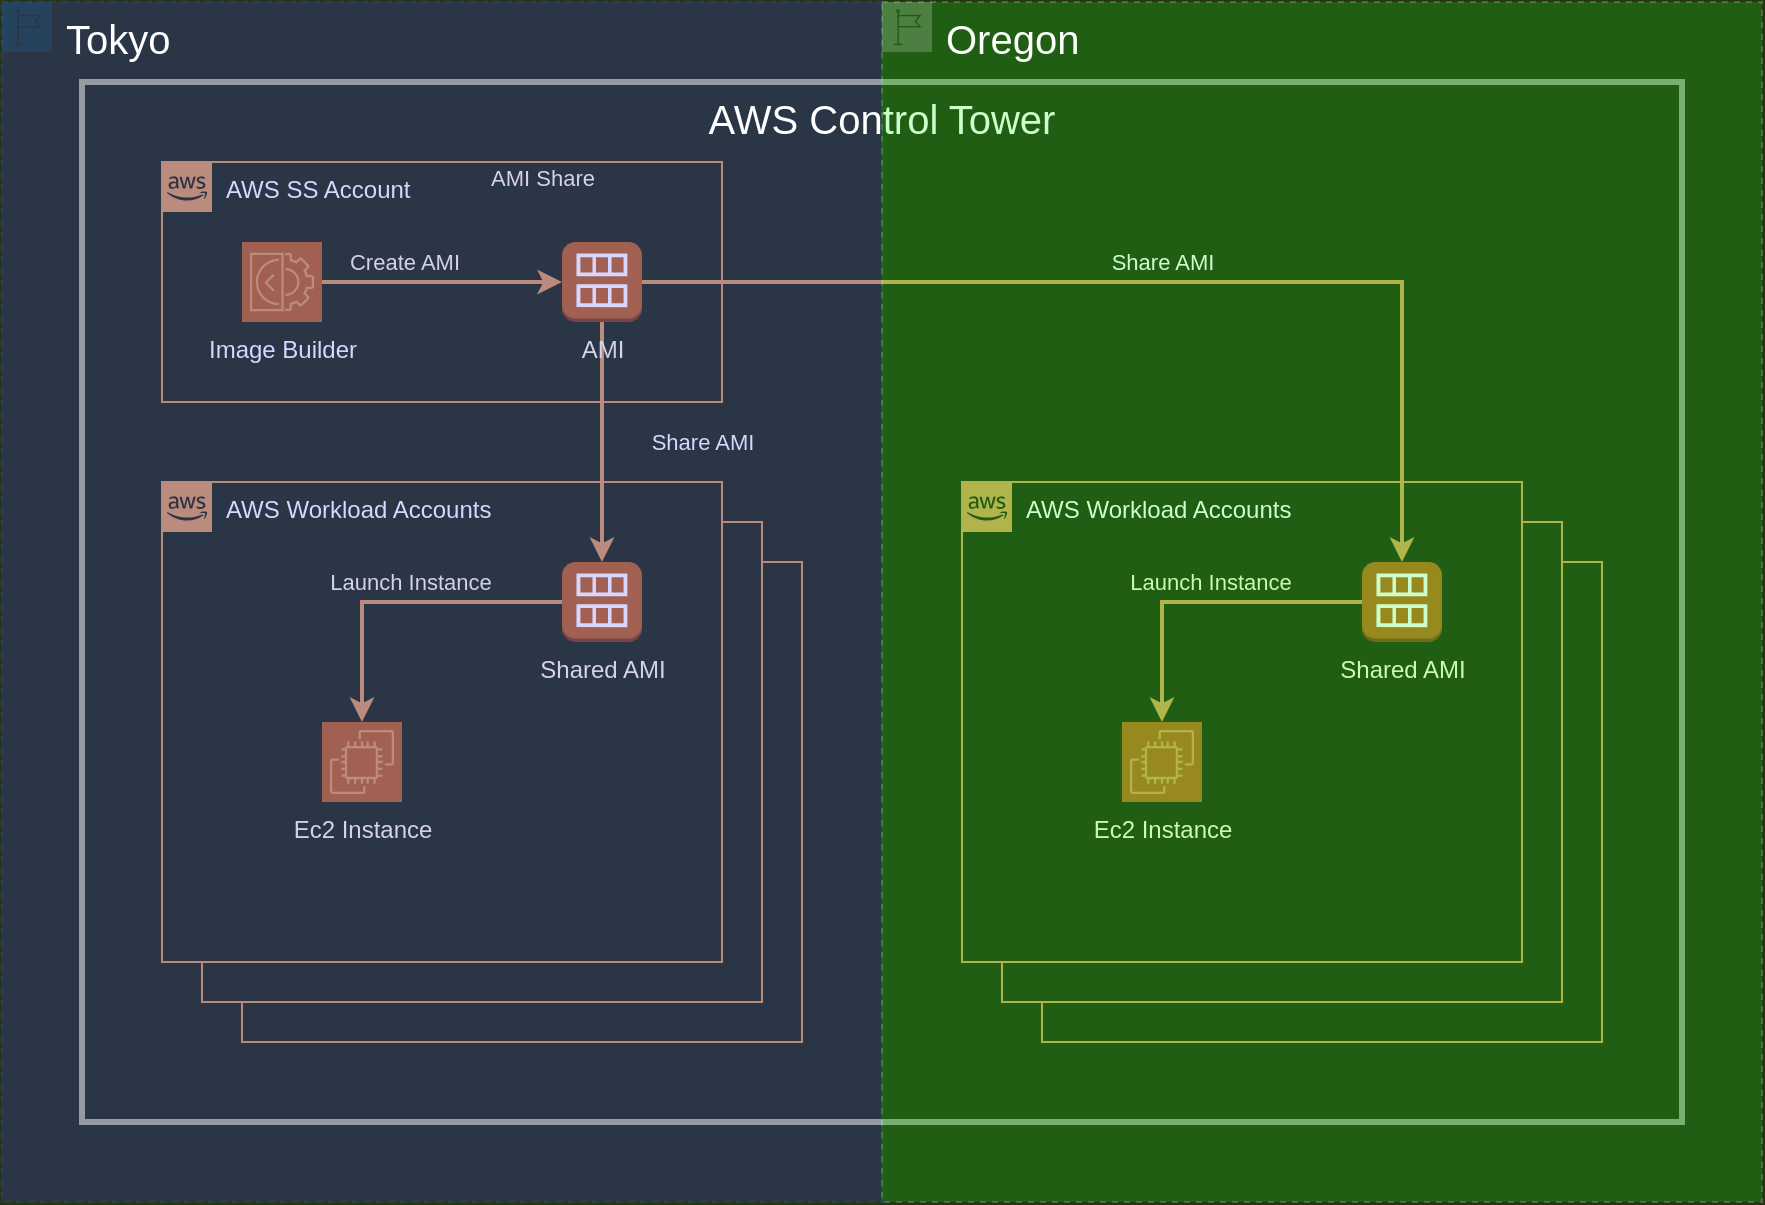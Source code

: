 <mxfile version="15.9.6" type="github">
  <diagram id="XoVoHr5pseKWL6vivK5B" name="Page-1">
    <mxGraphModel dx="1802" dy="649" grid="1" gridSize="10" guides="1" tooltips="1" connect="1" arrows="1" fold="1" page="0" pageScale="1" pageWidth="827" pageHeight="1169" background="#283618" math="0" shadow="0">
      <root>
        <mxCell id="0" />
        <mxCell id="1" parent="0" />
        <mxCell id="lBNni2tav2I2LbvRLJ6z-1" value="&lt;font color=&quot;#ffffff&quot;&gt;AWS SS Account&lt;/font&gt;" style="points=[[0,0],[0.25,0],[0.5,0],[0.75,0],[1,0],[1,0.25],[1,0.5],[1,0.75],[1,1],[0.75,1],[0.5,1],[0.25,1],[0,1],[0,0.75],[0,0.5],[0,0.25]];outlineConnect=0;html=1;whiteSpace=wrap;fontSize=12;fontStyle=0;shape=mxgraph.aws4.group;grIcon=mxgraph.aws4.group_aws_cloud_alt;strokeColor=#DDA15E;fillColor=none;verticalAlign=top;align=left;spacingLeft=30;fontColor=#FEFAE0;dashed=0;" parent="1" vertex="1">
          <mxGeometry x="80" y="520" width="280" height="120" as="geometry" />
        </mxCell>
        <mxCell id="lBNni2tav2I2LbvRLJ6z-2" value="&lt;font color=&quot;#ffffff&quot;&gt;AWS Workload Accounts&lt;/font&gt;" style="points=[[0,0],[0.25,0],[0.5,0],[0.75,0],[1,0],[1,0.25],[1,0.5],[1,0.75],[1,1],[0.75,1],[0.5,1],[0.25,1],[0,1],[0,0.75],[0,0.5],[0,0.25]];outlineConnect=0;html=1;whiteSpace=wrap;fontSize=12;fontStyle=0;shape=mxgraph.aws4.group;grIcon=mxgraph.aws4.group_aws_cloud_alt;strokeColor=#DDA15E;fillColor=none;verticalAlign=top;align=left;spacingLeft=30;fontColor=#FEFAE0;dashed=0;" parent="1" vertex="1">
          <mxGeometry x="80" y="680" width="280" height="240" as="geometry" />
        </mxCell>
        <mxCell id="lBNni2tav2I2LbvRLJ6z-6" style="edgeStyle=orthogonalEdgeStyle;rounded=0;orthogonalLoop=1;jettySize=auto;html=1;entryX=0;entryY=0.5;entryDx=0;entryDy=0;entryPerimeter=0;fillColor=#BC6C25;strokeColor=#DDA15E;strokeWidth=2;labelBackgroundColor=#283618;fontColor=#FEFAE0;" parent="1" source="lBNni2tav2I2LbvRLJ6z-4" target="lBNni2tav2I2LbvRLJ6z-5" edge="1">
          <mxGeometry relative="1" as="geometry" />
        </mxCell>
        <mxCell id="lBNni2tav2I2LbvRLJ6z-7" value="Create AMI" style="edgeLabel;html=1;align=center;verticalAlign=middle;resizable=0;points=[];labelBackgroundColor=none;fontColor=#FEFAE0;" parent="lBNni2tav2I2LbvRLJ6z-6" vertex="1" connectable="0">
          <mxGeometry x="0.108" y="1" relative="1" as="geometry">
            <mxPoint x="-26" y="-9" as="offset" />
          </mxGeometry>
        </mxCell>
        <mxCell id="lBNni2tav2I2LbvRLJ6z-4" value="&lt;font color=&quot;#ffffff&quot;&gt;Image Builder&lt;/font&gt;" style="sketch=0;points=[[0,0,0],[0.25,0,0],[0.5,0,0],[0.75,0,0],[1,0,0],[0,1,0],[0.25,1,0],[0.5,1,0],[0.75,1,0],[1,1,0],[0,0.25,0],[0,0.5,0],[0,0.75,0],[1,0.25,0],[1,0.5,0],[1,0.75,0]];outlineConnect=0;fontColor=#FEFAE0;gradientDirection=north;fillColor=#BC6C25;strokeColor=#DDA15E;dashed=0;verticalLabelPosition=bottom;verticalAlign=top;align=center;html=1;fontSize=12;fontStyle=0;aspect=fixed;shape=mxgraph.aws4.resourceIcon;resIcon=mxgraph.aws4.ec2_image_builder;" parent="1" vertex="1">
          <mxGeometry x="120" y="560" width="40" height="40" as="geometry" />
        </mxCell>
        <mxCell id="lBNni2tav2I2LbvRLJ6z-11" value="&lt;font color=&quot;#ffffff&quot;&gt;Share AMI&lt;/font&gt;" style="edgeStyle=orthogonalEdgeStyle;rounded=0;orthogonalLoop=1;jettySize=auto;html=1;entryX=0.5;entryY=0;entryDx=0;entryDy=0;entryPerimeter=0;strokeColor=#DDA15E;strokeWidth=2;fillColor=#BC6C25;fontColor=#FEFAE0;labelBackgroundColor=none;" parent="1" source="lBNni2tav2I2LbvRLJ6z-5" target="lBNni2tav2I2LbvRLJ6z-9" edge="1">
          <mxGeometry y="50" relative="1" as="geometry">
            <Array as="points">
              <mxPoint x="300" y="710" />
              <mxPoint x="300" y="710" />
            </Array>
            <mxPoint as="offset" />
          </mxGeometry>
        </mxCell>
        <mxCell id="lBNni2tav2I2LbvRLJ6z-14" value="AMI Share" style="edgeLabel;html=1;align=center;verticalAlign=middle;resizable=0;points=[];labelBackgroundColor=none;rounded=0;fontColor=#FEFAE0;strokeColor=#DDA15E;strokeWidth=2;fillColor=#BC6C25;endArrow=classic;" parent="lBNni2tav2I2LbvRLJ6z-11" vertex="1" connectable="0">
          <mxGeometry x="0.013" y="1" relative="1" as="geometry">
            <mxPoint x="-31" y="-133" as="offset" />
          </mxGeometry>
        </mxCell>
        <mxCell id="G337Lv8Ui-S7EembJtlw-8" value="&lt;p&gt;&lt;br&gt;&lt;/p&gt;" style="edgeLabel;html=1;align=center;verticalAlign=middle;resizable=0;points=[];fontColor=#FEFAE0;labelBackgroundColor=#283618;" vertex="1" connectable="0" parent="lBNni2tav2I2LbvRLJ6z-11">
          <mxGeometry y="-3" relative="1" as="geometry">
            <mxPoint as="offset" />
          </mxGeometry>
        </mxCell>
        <mxCell id="lBNni2tav2I2LbvRLJ6z-5" value="AMI" style="outlineConnect=0;dashed=0;verticalLabelPosition=bottom;verticalAlign=top;align=center;html=1;shape=mxgraph.aws3.ami;fillColor=#BC6C25;fontColor=#FEFAE0;strokeColor=#DDA15E;" parent="1" vertex="1">
          <mxGeometry x="280" y="560" width="40" height="40" as="geometry" />
        </mxCell>
        <mxCell id="lBNni2tav2I2LbvRLJ6z-18" style="edgeStyle=orthogonalEdgeStyle;rounded=0;orthogonalLoop=1;jettySize=auto;html=1;strokeColor=#DDA15E;strokeWidth=2;fillColor=#BC6C25;labelBackgroundColor=#283618;fontColor=#FEFAE0;" parent="1" source="lBNni2tav2I2LbvRLJ6z-9" target="lBNni2tav2I2LbvRLJ6z-15" edge="1">
          <mxGeometry relative="1" as="geometry" />
        </mxCell>
        <mxCell id="lBNni2tav2I2LbvRLJ6z-20" value="Launch Instance" style="edgeLabel;html=1;align=center;verticalAlign=middle;resizable=0;points=[];labelBackgroundColor=none;rounded=0;fontColor=#FEFAE0;strokeColor=#DDA15E;strokeWidth=2;fillColor=#BC6C25;endArrow=classic;" parent="lBNni2tav2I2LbvRLJ6z-18" vertex="1" connectable="0">
          <mxGeometry x="-0.212" y="3" relative="1" as="geometry">
            <mxPoint x="-13" y="-13" as="offset" />
          </mxGeometry>
        </mxCell>
        <mxCell id="lBNni2tav2I2LbvRLJ6z-9" value="Shared AMI" style="outlineConnect=0;dashed=0;verticalLabelPosition=bottom;verticalAlign=top;align=center;html=1;shape=mxgraph.aws3.ami;fillColor=#BC6C25;fontColor=#FEFAE0;strokeColor=#DDA15E;" parent="1" vertex="1">
          <mxGeometry x="280" y="720" width="40" height="40" as="geometry" />
        </mxCell>
        <mxCell id="lBNni2tav2I2LbvRLJ6z-15" value="Ec2 Instance" style="sketch=0;points=[[0,0,0],[0.25,0,0],[0.5,0,0],[0.75,0,0],[1,0,0],[0,1,0],[0.25,1,0],[0.5,1,0],[0.75,1,0],[1,1,0],[0,0.25,0],[0,0.5,0],[0,0.75,0],[1,0.25,0],[1,0.5,0],[1,0.75,0]];outlineConnect=0;fontColor=#FEFAE0;gradientDirection=north;fillColor=#BC6C25;strokeColor=#DDA15E;dashed=0;verticalLabelPosition=bottom;verticalAlign=top;align=center;html=1;fontSize=12;fontStyle=0;aspect=fixed;shape=mxgraph.aws4.resourceIcon;resIcon=mxgraph.aws4.ec2;" parent="1" vertex="1">
          <mxGeometry x="160" y="800" width="40" height="40" as="geometry" />
        </mxCell>
        <mxCell id="lBNni2tav2I2LbvRLJ6z-26" value="" style="endArrow=none;html=1;strokeColor=#DDA15E;dashed=0;fontSize=12;fontColor=#FEFAE0;fontStyle=0;align=left;verticalAlign=top;spacingLeft=30;rounded=0;labelBackgroundColor=#283618;" parent="1" source="lBNni2tav2I2LbvRLJ6z-2" target="lBNni2tav2I2LbvRLJ6z-2" edge="1">
          <mxGeometry width="50" height="50" relative="1" as="geometry">
            <mxPoint x="360" y="960" as="sourcePoint" />
            <mxPoint x="100" y="930" as="targetPoint" />
            <Array as="points">
              <mxPoint x="360" y="700" />
              <mxPoint x="380" y="700" />
              <mxPoint x="380" y="940" />
              <mxPoint x="220" y="940" />
              <mxPoint x="100" y="940" />
              <mxPoint x="100" y="920" />
            </Array>
          </mxGeometry>
        </mxCell>
        <mxCell id="lBNni2tav2I2LbvRLJ6z-27" value="" style="endArrow=none;html=1;strokeColor=#DDA15E;dashed=0;fontSize=12;fontColor=#FEFAE0;fontStyle=0;align=left;verticalAlign=top;spacingLeft=30;rounded=0;labelBackgroundColor=#283618;" parent="1" edge="1">
          <mxGeometry width="50" height="50" relative="1" as="geometry">
            <mxPoint x="380" y="720" as="sourcePoint" />
            <mxPoint x="120" y="940" as="targetPoint" />
            <Array as="points">
              <mxPoint x="380" y="720" />
              <mxPoint x="400" y="720" />
              <mxPoint x="400" y="960" />
              <mxPoint x="240" y="960" />
              <mxPoint x="120" y="960" />
              <mxPoint x="120" y="940" />
            </Array>
          </mxGeometry>
        </mxCell>
        <mxCell id="G337Lv8Ui-S7EembJtlw-12" value="&lt;font color=&quot;#ffffff&quot;&gt;AWS Workload Accounts&lt;/font&gt;" style="points=[[0,0],[0.25,0],[0.5,0],[0.75,0],[1,0],[1,0.25],[1,0.5],[1,0.75],[1,1],[0.75,1],[0.5,1],[0.25,1],[0,1],[0,0.75],[0,0.5],[0,0.25]];outlineConnect=0;html=1;whiteSpace=wrap;fontSize=12;fontStyle=0;shape=mxgraph.aws4.group;grIcon=mxgraph.aws4.group_aws_cloud_alt;strokeColor=#DDA15E;fillColor=none;verticalAlign=top;align=left;spacingLeft=30;fontColor=#FEFAE0;dashed=0;" vertex="1" parent="1">
          <mxGeometry x="480" y="680" width="280" height="240" as="geometry" />
        </mxCell>
        <mxCell id="G337Lv8Ui-S7EembJtlw-13" value="&lt;p&gt;&lt;br&gt;&lt;/p&gt;" style="edgeLabel;html=1;align=center;verticalAlign=middle;resizable=0;points=[];fontColor=#FEFAE0;labelBackgroundColor=#283618;" vertex="1" connectable="0" parent="1">
          <mxGeometry x="697.0" y="660" as="geometry" />
        </mxCell>
        <mxCell id="G337Lv8Ui-S7EembJtlw-14" style="edgeStyle=orthogonalEdgeStyle;rounded=0;orthogonalLoop=1;jettySize=auto;html=1;strokeColor=#DDA15E;strokeWidth=2;fillColor=#BC6C25;labelBackgroundColor=#283618;fontColor=#FEFAE0;" edge="1" parent="1" source="G337Lv8Ui-S7EembJtlw-16" target="G337Lv8Ui-S7EembJtlw-17">
          <mxGeometry relative="1" as="geometry" />
        </mxCell>
        <mxCell id="G337Lv8Ui-S7EembJtlw-15" value="Launch Instance" style="edgeLabel;html=1;align=center;verticalAlign=middle;resizable=0;points=[];labelBackgroundColor=none;rounded=0;fontColor=#FEFAE0;strokeColor=#DDA15E;strokeWidth=2;fillColor=#BC6C25;endArrow=classic;" vertex="1" connectable="0" parent="G337Lv8Ui-S7EembJtlw-14">
          <mxGeometry x="-0.212" y="3" relative="1" as="geometry">
            <mxPoint x="-13" y="-13" as="offset" />
          </mxGeometry>
        </mxCell>
        <mxCell id="G337Lv8Ui-S7EembJtlw-16" value="Shared AMI" style="outlineConnect=0;dashed=0;verticalLabelPosition=bottom;verticalAlign=top;align=center;html=1;shape=mxgraph.aws3.ami;fillColor=#BC6C25;fontColor=#FEFAE0;strokeColor=#DDA15E;" vertex="1" parent="1">
          <mxGeometry x="680" y="720" width="40" height="40" as="geometry" />
        </mxCell>
        <mxCell id="G337Lv8Ui-S7EembJtlw-17" value="Ec2 Instance" style="sketch=0;points=[[0,0,0],[0.25,0,0],[0.5,0,0],[0.75,0,0],[1,0,0],[0,1,0],[0.25,1,0],[0.5,1,0],[0.75,1,0],[1,1,0],[0,0.25,0],[0,0.5,0],[0,0.75,0],[1,0.25,0],[1,0.5,0],[1,0.75,0]];outlineConnect=0;fontColor=#FEFAE0;gradientDirection=north;fillColor=#BC6C25;strokeColor=#DDA15E;dashed=0;verticalLabelPosition=bottom;verticalAlign=top;align=center;html=1;fontSize=12;fontStyle=0;aspect=fixed;shape=mxgraph.aws4.resourceIcon;resIcon=mxgraph.aws4.ec2;" vertex="1" parent="1">
          <mxGeometry x="560" y="800" width="40" height="40" as="geometry" />
        </mxCell>
        <mxCell id="G337Lv8Ui-S7EembJtlw-18" value="" style="endArrow=none;html=1;strokeColor=#DDA15E;dashed=0;fontSize=12;fontColor=#FEFAE0;fontStyle=0;align=left;verticalAlign=top;spacingLeft=30;rounded=0;labelBackgroundColor=#283618;" edge="1" parent="1" source="G337Lv8Ui-S7EembJtlw-12" target="G337Lv8Ui-S7EembJtlw-12">
          <mxGeometry width="50" height="50" relative="1" as="geometry">
            <mxPoint x="760" y="960" as="sourcePoint" />
            <mxPoint x="500" y="930" as="targetPoint" />
            <Array as="points">
              <mxPoint x="760" y="700" />
              <mxPoint x="780" y="700" />
              <mxPoint x="780" y="940" />
              <mxPoint x="620" y="940" />
              <mxPoint x="500" y="940" />
              <mxPoint x="500" y="920" />
            </Array>
          </mxGeometry>
        </mxCell>
        <mxCell id="G337Lv8Ui-S7EembJtlw-19" value="" style="endArrow=none;html=1;strokeColor=#DDA15E;dashed=0;fontSize=12;fontColor=#FEFAE0;fontStyle=0;align=left;verticalAlign=top;spacingLeft=30;rounded=0;labelBackgroundColor=#283618;" edge="1" parent="1">
          <mxGeometry width="50" height="50" relative="1" as="geometry">
            <mxPoint x="780" y="720" as="sourcePoint" />
            <mxPoint x="520" y="940" as="targetPoint" />
            <Array as="points">
              <mxPoint x="780" y="720" />
              <mxPoint x="800" y="720" />
              <mxPoint x="800" y="960" />
              <mxPoint x="640" y="960" />
              <mxPoint x="520" y="960" />
              <mxPoint x="520" y="940" />
            </Array>
          </mxGeometry>
        </mxCell>
        <mxCell id="G337Lv8Ui-S7EembJtlw-21" value="&lt;font color=&quot;#ffffff&quot;&gt;Share AMI&lt;/font&gt;" style="edgeStyle=orthogonalEdgeStyle;rounded=0;orthogonalLoop=1;jettySize=auto;html=1;entryX=0.5;entryY=0;entryDx=0;entryDy=0;entryPerimeter=0;strokeColor=#DDA15E;strokeWidth=2;fillColor=#BC6C25;fontColor=#FEFAE0;labelBackgroundColor=none;exitX=1;exitY=0.5;exitDx=0;exitDy=0;exitPerimeter=0;" edge="1" parent="1" source="lBNni2tav2I2LbvRLJ6z-5" target="G337Lv8Ui-S7EembJtlw-16">
          <mxGeometry y="10" relative="1" as="geometry">
            <Array as="points">
              <mxPoint x="700" y="580" />
            </Array>
            <mxPoint x="440" y="540" as="sourcePoint" />
            <mxPoint x="440" y="660" as="targetPoint" />
            <mxPoint as="offset" />
          </mxGeometry>
        </mxCell>
        <mxCell id="G337Lv8Ui-S7EembJtlw-23" value="&lt;p&gt;&lt;br&gt;&lt;/p&gt;" style="edgeLabel;html=1;align=center;verticalAlign=middle;resizable=0;points=[];fontColor=#FEFAE0;labelBackgroundColor=#283618;" vertex="1" connectable="0" parent="G337Lv8Ui-S7EembJtlw-21">
          <mxGeometry y="-3" relative="1" as="geometry">
            <mxPoint as="offset" />
          </mxGeometry>
        </mxCell>
        <mxCell id="G337Lv8Ui-S7EembJtlw-24" value="&lt;font style=&quot;font-size: 20px&quot;&gt;Tokyo&lt;/font&gt;" style="points=[[0,0],[0.25,0],[0.5,0],[0.75,0],[1,0],[1,0.25],[1,0.5],[1,0.75],[1,1],[0.75,1],[0.5,1],[0.25,1],[0,1],[0,0.75],[0,0.5],[0,0.25]];outlineConnect=0;gradientColor=none;html=1;whiteSpace=wrap;fontSize=12;fontStyle=0;container=1;pointerEvents=0;collapsible=0;recursiveResize=0;shape=mxgraph.aws4.group;grIcon=mxgraph.aws4.group_region;strokeColor=#147EBA;fillColor=#3333FF;verticalAlign=top;align=left;spacingLeft=30;fontColor=#FFFFFF;dashed=1;rounded=0;sketch=0;opacity=20;" vertex="1" parent="1">
          <mxGeometry y="440" width="440" height="600" as="geometry" />
        </mxCell>
        <mxCell id="G337Lv8Ui-S7EembJtlw-26" value="AWS Control Tower" style="fillColor=none;strokeColor=#FFFFFF;verticalAlign=top;fontStyle=0;fontColor=#FFFFFF;rounded=0;sketch=0;fontSize=20;opacity=50;strokeWidth=3;perimeterSpacing=1;" vertex="1" parent="G337Lv8Ui-S7EembJtlw-24">
          <mxGeometry x="40" y="40" width="800" height="520" as="geometry" />
        </mxCell>
        <mxCell id="G337Lv8Ui-S7EembJtlw-25" value="&lt;font style=&quot;font-size: 20px&quot;&gt;Oregon&lt;/font&gt;" style="points=[[0,0],[0.25,0],[0.5,0],[0.75,0],[1,0],[1,0.25],[1,0.5],[1,0.75],[1,1],[0.75,1],[0.5,1],[0.25,1],[0,1],[0,0.75],[0,0.5],[0,0.25]];outlineConnect=0;gradientColor=none;html=1;whiteSpace=wrap;fontSize=12;fontStyle=0;container=1;pointerEvents=0;collapsible=0;recursiveResize=0;shape=mxgraph.aws4.group;grIcon=mxgraph.aws4.group_region;strokeColor=#FFFFFF;fillColor=#00FF00;verticalAlign=top;align=left;spacingLeft=30;fontColor=#FFFFFF;dashed=1;rounded=0;sketch=0;opacity=20;" vertex="1" parent="1">
          <mxGeometry x="440" y="440" width="440" height="600" as="geometry" />
        </mxCell>
      </root>
    </mxGraphModel>
  </diagram>
</mxfile>
